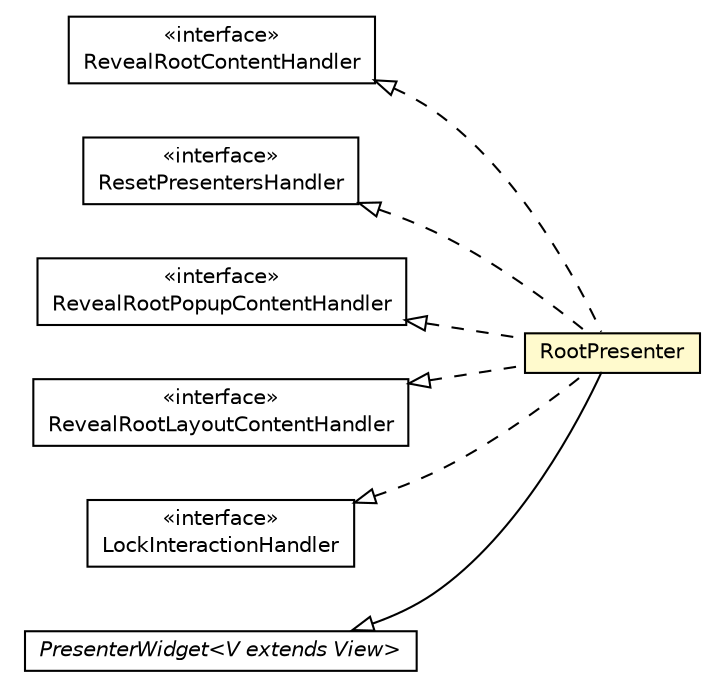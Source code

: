 #!/usr/local/bin/dot
#
# Class diagram 
# Generated by UMLGraph version R5_6-24-gf6e263 (http://www.umlgraph.org/)
#

digraph G {
	edge [fontname="Helvetica",fontsize=10,labelfontname="Helvetica",labelfontsize=10];
	node [fontname="Helvetica",fontsize=10,shape=plaintext];
	nodesep=0.25;
	ranksep=0.5;
	rankdir=LR;
	// com.gwtplatform.mvp.client.proxy.RevealRootContentHandler
	c353715 [label=<<table title="com.gwtplatform.mvp.client.proxy.RevealRootContentHandler" border="0" cellborder="1" cellspacing="0" cellpadding="2" port="p" href="./proxy/RevealRootContentHandler.html">
		<tr><td><table border="0" cellspacing="0" cellpadding="1">
<tr><td align="center" balign="center"> &#171;interface&#187; </td></tr>
<tr><td align="center" balign="center"> RevealRootContentHandler </td></tr>
		</table></td></tr>
		</table>>, URL="./proxy/RevealRootContentHandler.html", fontname="Helvetica", fontcolor="black", fontsize=10.0];
	// com.gwtplatform.mvp.client.proxy.ResetPresentersHandler
	c353724 [label=<<table title="com.gwtplatform.mvp.client.proxy.ResetPresentersHandler" border="0" cellborder="1" cellspacing="0" cellpadding="2" port="p" href="./proxy/ResetPresentersHandler.html">
		<tr><td><table border="0" cellspacing="0" cellpadding="1">
<tr><td align="center" balign="center"> &#171;interface&#187; </td></tr>
<tr><td align="center" balign="center"> ResetPresentersHandler </td></tr>
		</table></td></tr>
		</table>>, URL="./proxy/ResetPresentersHandler.html", fontname="Helvetica", fontcolor="black", fontsize=10.0];
	// com.gwtplatform.mvp.client.proxy.RevealRootPopupContentHandler
	c353736 [label=<<table title="com.gwtplatform.mvp.client.proxy.RevealRootPopupContentHandler" border="0" cellborder="1" cellspacing="0" cellpadding="2" port="p" href="./proxy/RevealRootPopupContentHandler.html">
		<tr><td><table border="0" cellspacing="0" cellpadding="1">
<tr><td align="center" balign="center"> &#171;interface&#187; </td></tr>
<tr><td align="center" balign="center"> RevealRootPopupContentHandler </td></tr>
		</table></td></tr>
		</table>>, URL="./proxy/RevealRootPopupContentHandler.html", fontname="Helvetica", fontcolor="black", fontsize=10.0];
	// com.gwtplatform.mvp.client.proxy.RevealRootLayoutContentHandler
	c353748 [label=<<table title="com.gwtplatform.mvp.client.proxy.RevealRootLayoutContentHandler" border="0" cellborder="1" cellspacing="0" cellpadding="2" port="p" href="./proxy/RevealRootLayoutContentHandler.html">
		<tr><td><table border="0" cellspacing="0" cellpadding="1">
<tr><td align="center" balign="center"> &#171;interface&#187; </td></tr>
<tr><td align="center" balign="center"> RevealRootLayoutContentHandler </td></tr>
		</table></td></tr>
		</table>>, URL="./proxy/RevealRootLayoutContentHandler.html", fontname="Helvetica", fontcolor="black", fontsize=10.0];
	// com.gwtplatform.mvp.client.proxy.LockInteractionHandler
	c353756 [label=<<table title="com.gwtplatform.mvp.client.proxy.LockInteractionHandler" border="0" cellborder="1" cellspacing="0" cellpadding="2" port="p" href="./proxy/LockInteractionHandler.html">
		<tr><td><table border="0" cellspacing="0" cellpadding="1">
<tr><td align="center" balign="center"> &#171;interface&#187; </td></tr>
<tr><td align="center" balign="center"> LockInteractionHandler </td></tr>
		</table></td></tr>
		</table>>, URL="./proxy/LockInteractionHandler.html", fontname="Helvetica", fontcolor="black", fontsize=10.0];
	// com.gwtplatform.mvp.client.PresenterWidget<V extends com.gwtplatform.mvp.client.View>
	c353778 [label=<<table title="com.gwtplatform.mvp.client.PresenterWidget" border="0" cellborder="1" cellspacing="0" cellpadding="2" port="p" href="./PresenterWidget.html">
		<tr><td><table border="0" cellspacing="0" cellpadding="1">
<tr><td align="center" balign="center"><font face="Helvetica-Oblique"> PresenterWidget&lt;V extends View&gt; </font></td></tr>
		</table></td></tr>
		</table>>, URL="./PresenterWidget.html", fontname="Helvetica", fontcolor="black", fontsize=10.0];
	// com.gwtplatform.mvp.client.RootPresenter
	c353789 [label=<<table title="com.gwtplatform.mvp.client.RootPresenter" border="0" cellborder="1" cellspacing="0" cellpadding="2" port="p" bgcolor="lemonChiffon" href="./RootPresenter.html">
		<tr><td><table border="0" cellspacing="0" cellpadding="1">
<tr><td align="center" balign="center"> RootPresenter </td></tr>
		</table></td></tr>
		</table>>, URL="./RootPresenter.html", fontname="Helvetica", fontcolor="black", fontsize=10.0];
	//com.gwtplatform.mvp.client.RootPresenter extends com.gwtplatform.mvp.client.PresenterWidget<com.gwtplatform.mvp.client.RootPresenter.RootView>
	c353778:p -> c353789:p [dir=back,arrowtail=empty];
	//com.gwtplatform.mvp.client.RootPresenter implements com.gwtplatform.mvp.client.proxy.ResetPresentersHandler
	c353724:p -> c353789:p [dir=back,arrowtail=empty,style=dashed];
	//com.gwtplatform.mvp.client.RootPresenter implements com.gwtplatform.mvp.client.proxy.RevealRootContentHandler
	c353715:p -> c353789:p [dir=back,arrowtail=empty,style=dashed];
	//com.gwtplatform.mvp.client.RootPresenter implements com.gwtplatform.mvp.client.proxy.RevealRootLayoutContentHandler
	c353748:p -> c353789:p [dir=back,arrowtail=empty,style=dashed];
	//com.gwtplatform.mvp.client.RootPresenter implements com.gwtplatform.mvp.client.proxy.RevealRootPopupContentHandler
	c353736:p -> c353789:p [dir=back,arrowtail=empty,style=dashed];
	//com.gwtplatform.mvp.client.RootPresenter implements com.gwtplatform.mvp.client.proxy.LockInteractionHandler
	c353756:p -> c353789:p [dir=back,arrowtail=empty,style=dashed];
}

